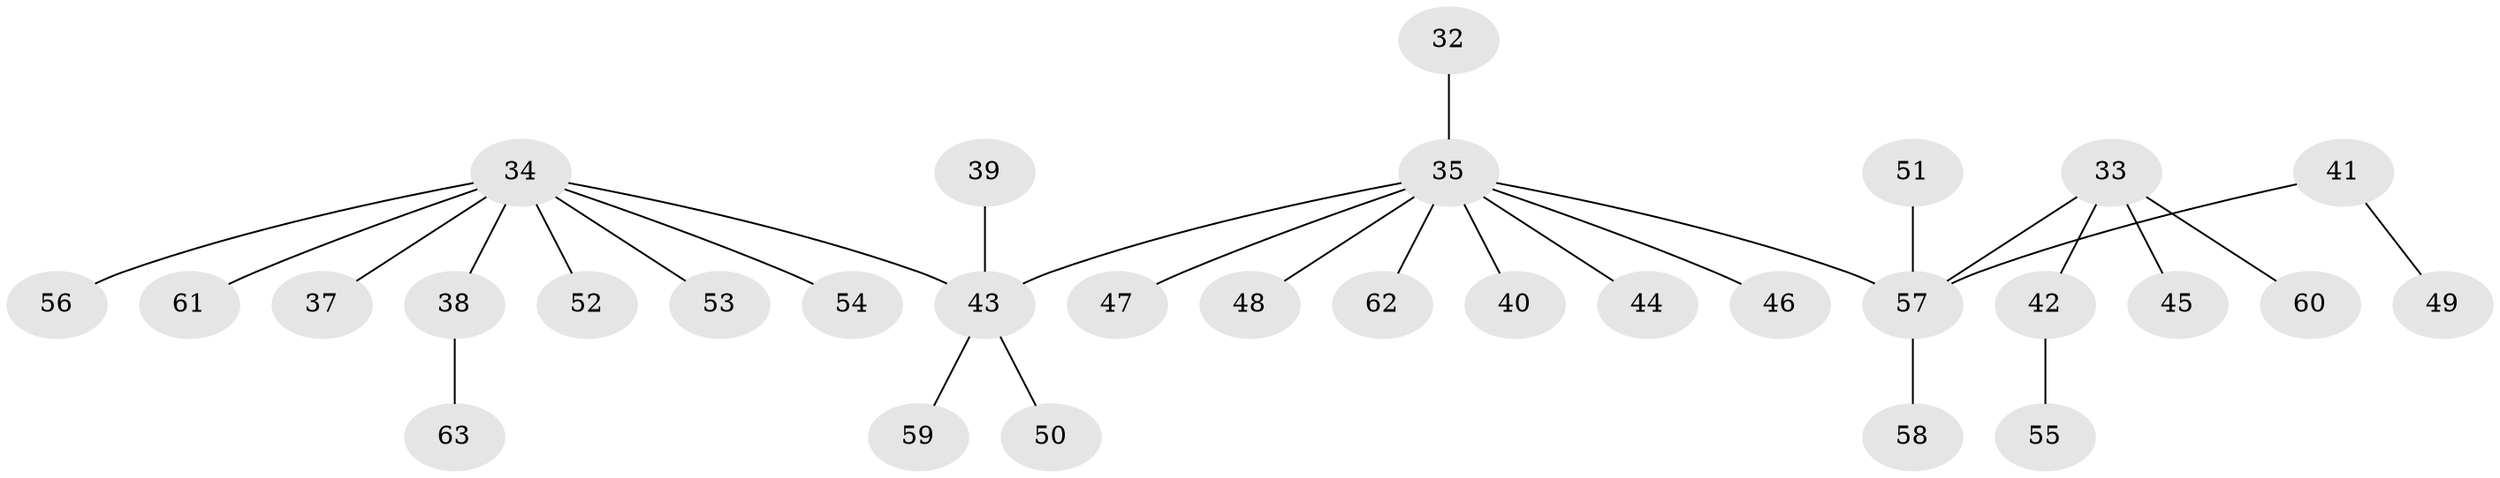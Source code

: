 // original degree distribution, {6: 0.047619047619047616, 5: 0.015873015873015872, 2: 0.20634920634920634, 3: 0.15873015873015872, 4: 0.047619047619047616, 1: 0.5238095238095238}
// Generated by graph-tools (version 1.1) at 2025/52/03/09/25 04:52:31]
// undirected, 31 vertices, 30 edges
graph export_dot {
graph [start="1"]
  node [color=gray90,style=filled];
  32;
  33 [super="+5+14+20"];
  34 [super="+12+24+13+31"];
  35 [super="+4+3+11+18+19+23+21+30"];
  37;
  38;
  39;
  40;
  41 [super="+22+28"];
  42;
  43 [super="+36+29"];
  44;
  45;
  46;
  47;
  48 [super="+26"];
  49;
  50;
  51;
  52;
  53;
  54;
  55;
  56 [super="+16"];
  57 [super="+2+10+15"];
  58;
  59;
  60;
  61;
  62;
  63;
  32 -- 35;
  33 -- 60;
  33 -- 57;
  33 -- 42;
  33 -- 45;
  34 -- 54;
  34 -- 52;
  34 -- 37;
  34 -- 61;
  34 -- 53;
  34 -- 38;
  34 -- 43;
  34 -- 56;
  35 -- 47;
  35 -- 40;
  35 -- 44;
  35 -- 57;
  35 -- 46;
  35 -- 43;
  35 -- 62;
  35 -- 48;
  38 -- 63;
  39 -- 43;
  41 -- 49;
  41 -- 57;
  42 -- 55;
  43 -- 50;
  43 -- 59;
  51 -- 57;
  57 -- 58;
}
